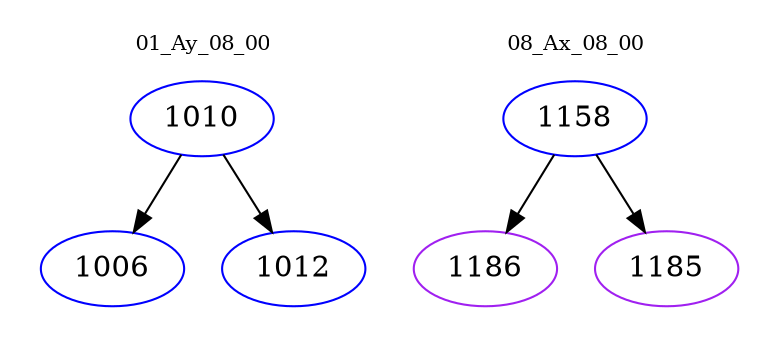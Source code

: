 digraph{
subgraph cluster_0 {
color = white
label = "01_Ay_08_00";
fontsize=10;
T0_1010 [label="1010", color="blue"]
T0_1010 -> T0_1006 [color="black"]
T0_1006 [label="1006", color="blue"]
T0_1010 -> T0_1012 [color="black"]
T0_1012 [label="1012", color="blue"]
}
subgraph cluster_1 {
color = white
label = "08_Ax_08_00";
fontsize=10;
T1_1158 [label="1158", color="blue"]
T1_1158 -> T1_1186 [color="black"]
T1_1186 [label="1186", color="purple"]
T1_1158 -> T1_1185 [color="black"]
T1_1185 [label="1185", color="purple"]
}
}

